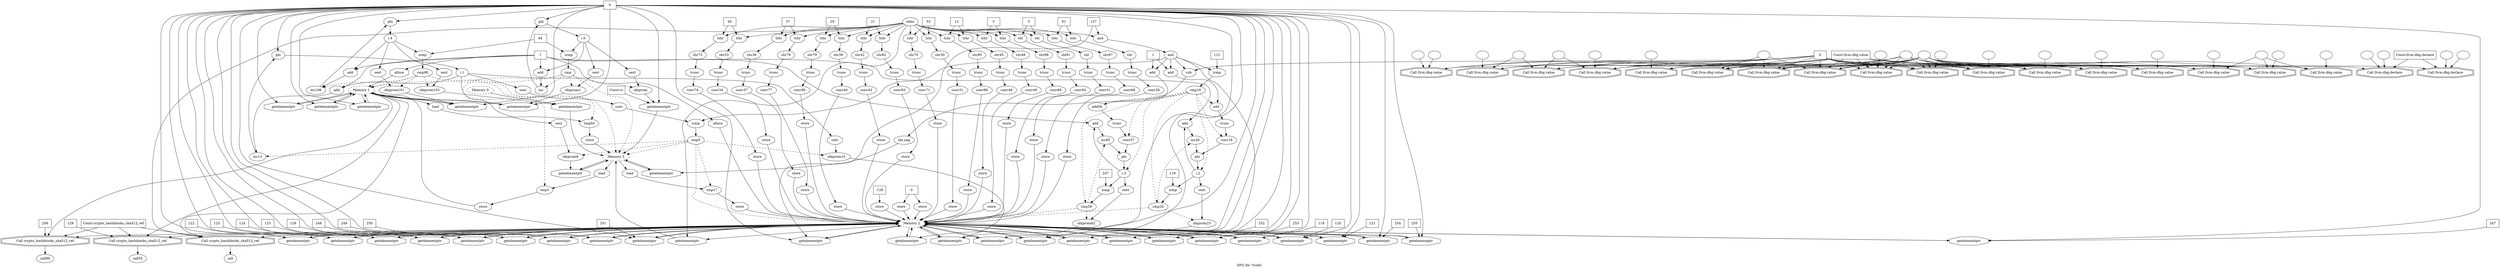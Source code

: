 digraph "DFG for 'Grafo'  "{
label="DFG for 'Grafo' ";
node_0[shape=ellipse,style=dashed,label="Memory 1"]
node_46[shape=octagon,style=solid,label="getelementptr"]
"node_0"->"node_46"
node_50[shape=octagon,style=solid,label="getelementptr"]
"node_0"->"node_50"
node_52[shape=doubleoctagon,style=solid,label="Call crypto_hashblocks_sha512_ref"]
"node_0"->"node_52"
node_186[shape=octagon,style=solid,label="getelementptr"]
"node_0"->"node_186"
node_189[shape=doubleoctagon,style=solid,label="Call crypto_hashblocks_sha512_ref"]
"node_0"->"node_189"
node_273[shape=octagon,style=solid,label="getelementptr"]
"node_0"->"node_273"
node_276[shape=doubleoctagon,style=solid,label="Call crypto_hashblocks_sha512_ref"]
"node_0"->"node_276"
node_287[shape=octagon,style=solid,label="getelementptr"]
"node_0"->"node_287"
node_289[shape=octagon,style=solid,label="load"]
"node_0"->"node_289"
node_1[shape=octagon,style=solid,label="alloca"]
"node_1"->"node_0"
node_105[shape=ellipse,style=solid,label="cmp20"]
node_3[shape=ellipse,style=dashed,label="Memory 2"]
"node_105"->"node_3" [style=dashed]
node_103[shape=ellipse,style=solid,label="inc26"]
"node_105"->"node_103" [style=dashed]
node_108[shape=ellipse,style=solid,label="idxprom23"]
"node_105"->"node_108" [style=dashed]
node_106[shape=octagon,style=solid,label="icmp"]
"node_106"->"node_105"
node_94[shape=ellipse,style=solid,label="add"]
node_98[shape=octagon,style=solid,label="trunc"]
"node_94"->"node_98"
node_95[shape=octagon,style=solid,label="add"]
"node_95"->"node_94"
node_96[shape=box,style=solid,label="1"]
"node_96"->"node_95"
node_192[shape=octagon,style=solid,label="add"]
"node_96"->"node_192"
node_4[shape=octagon,style=solid,label="alloca"]
"node_4"->"node_3"
node_5[shape=doubleoctagon,style=solid,label="Call llvm.dbg.value"]
node_6[shape=ellipse,style=solid,label=""]
"node_6"->"node_5"
node_7[shape=box,style=solid,label="0"]
"node_7"->"node_5"
node_11[shape=doubleoctagon,style=solid,label="Call llvm.dbg.value"]
"node_7"->"node_11"
node_14[shape=doubleoctagon,style=solid,label="Call llvm.dbg.value"]
"node_7"->"node_14"
node_24[shape=doubleoctagon,style=solid,label="Call llvm.dbg.value"]
"node_7"->"node_24"
node_26[shape=doubleoctagon,style=solid,label="Call llvm.dbg.value"]
"node_7"->"node_26"
node_48[shape=doubleoctagon,style=solid,label="Call llvm.dbg.value"]
"node_7"->"node_48"
node_56[shape=doubleoctagon,style=solid,label="Call llvm.dbg.value"]
"node_7"->"node_56"
node_61[shape=doubleoctagon,style=solid,label="Call llvm.dbg.value"]
"node_7"->"node_61"
node_64[shape=octagon,style=solid,label="sub"]
"node_7"->"node_64"
node_66[shape=doubleoctagon,style=solid,label="Call llvm.dbg.value"]
"node_7"->"node_66"
node_68[shape=doubleoctagon,style=solid,label="Call llvm.dbg.value"]
"node_7"->"node_68"
node_86[shape=doubleoctagon,style=solid,label="Call llvm.dbg.value"]
"node_7"->"node_86"
node_195[shape=doubleoctagon,style=solid,label="Call llvm.dbg.value"]
"node_7"->"node_195"
node_99[shape=doubleoctagon,style=solid,label="Call llvm.dbg.value"]
"node_7"->"node_99"
node_113[shape=doubleoctagon,style=solid,label="Call llvm.dbg.value"]
"node_7"->"node_113"
node_208[shape=doubleoctagon,style=solid,label="Call llvm.dbg.value"]
"node_7"->"node_208"
node_278[shape=doubleoctagon,style=solid,label="Call llvm.dbg.value"]
"node_7"->"node_278"
node_295[shape=doubleoctagon,style=solid,label="Call llvm.dbg.value"]
"node_7"->"node_295"
node_8[shape=ellipse,style=solid,label=""]
"node_8"->"node_5"
node_9[shape=ellipse,style=solid,label=""]
"node_9"->"node_5"
"node_9"->"node_11"
"node_9"->"node_14"
node_17[shape=doubleoctagon,style=solid,label="Call llvm.dbg.declare"]
"node_9"->"node_17"
node_21[shape=doubleoctagon,style=solid,label="Call llvm.dbg.declare"]
"node_9"->"node_21"
"node_9"->"node_24"
"node_9"->"node_26"
"node_9"->"node_48"
"node_9"->"node_56"
"node_9"->"node_61"
"node_9"->"node_66"
"node_9"->"node_68"
"node_9"->"node_86"
"node_9"->"node_195"
"node_9"->"node_99"
"node_9"->"node_113"
"node_9"->"node_208"
"node_9"->"node_278"
"node_9"->"node_295"
node_10[shape=box,style=solid,label="Const:llvm.dbg.value"]
"node_10"->"node_5"
"node_10"->"node_11"
"node_10"->"node_14"
"node_10"->"node_24"
"node_10"->"node_26"
"node_10"->"node_48"
"node_10"->"node_56"
"node_10"->"node_61"
"node_10"->"node_66"
"node_10"->"node_68"
"node_10"->"node_86"
"node_10"->"node_195"
"node_10"->"node_99"
"node_10"->"node_113"
"node_10"->"node_208"
"node_10"->"node_278"
"node_10"->"node_295"
node_12[shape=ellipse,style=solid,label=""]
"node_12"->"node_11"
node_13[shape=ellipse,style=solid,label=""]
"node_13"->"node_11"
"node_13"->"node_56"
"node_13"->"node_66"
node_15[shape=ellipse,style=solid,label=""]
"node_15"->"node_14"
"node_15"->"node_24"
node_16[shape=ellipse,style=solid,label=""]
"node_16"->"node_14"
"node_16"->"node_61"
node_18[shape=ellipse,style=solid,label=""]
"node_18"->"node_17"
node_19[shape=ellipse,style=solid,label=""]
"node_19"->"node_17"
node_20[shape=box,style=solid,label="Const:llvm.dbg.declare"]
"node_20"->"node_17"
"node_20"->"node_21"
node_22[shape=ellipse,style=solid,label=""]
"node_22"->"node_21"
node_23[shape=ellipse,style=solid,label=""]
"node_23"->"node_21"
node_25[shape=ellipse,style=solid,label=""]
"node_25"->"node_24"
node_27[shape=ellipse,style=solid,label=""]
"node_27"->"node_26"
"node_27"->"node_68"
"node_27"->"node_278"
node_28[shape=ellipse,style=solid,label=""]
"node_28"->"node_26"
"node_28"->"node_48"
"node_28"->"node_68"
"node_28"->"node_86"
"node_28"->"node_195"
"node_28"->"node_99"
"node_28"->"node_113"
"node_28"->"node_208"
"node_28"->"node_278"
"node_28"->"node_295"
node_29[shape=ellipse,style=solid,label="i.0"]
node_33[shape=octagon,style=solid,label="add"]
"node_29"->"node_33"
node_35[shape=octagon,style=solid,label="icmp"]
"node_29"->"node_35"
node_38[shape=octagon,style=solid,label="sext"]
"node_29"->"node_38"
node_45[shape=octagon,style=solid,label="sext"]
"node_29"->"node_45"
node_30[shape=octagon,style=solid,label="phi"]
"node_30"->"node_29"
node_31[shape=box,style=solid,label="0"]
"node_31"->"node_30"
node_40[shape=octagon,style=solid,label="getelementptr"]
"node_31"->"node_40"
"node_31"->"node_46"
"node_31"->"node_50"
node_70[shape=octagon,style=solid,label="phi"]
"node_31"->"node_70"
node_84[shape=octagon,style=solid,label="getelementptr"]
"node_31"->"node_84"
node_88[shape=octagon,style=solid,label="getelementptr"]
"node_31"->"node_88"
node_110[shape=octagon,style=solid,label="getelementptr"]
"node_31"->"node_110"
node_120[shape=octagon,style=solid,label="getelementptr"]
"node_31"->"node_120"
node_128[shape=octagon,style=solid,label="getelementptr"]
"node_31"->"node_128"
node_136[shape=octagon,style=solid,label="getelementptr"]
"node_31"->"node_136"
node_144[shape=octagon,style=solid,label="getelementptr"]
"node_31"->"node_144"
node_152[shape=octagon,style=solid,label="getelementptr"]
"node_31"->"node_152"
node_160[shape=octagon,style=solid,label="getelementptr"]
"node_31"->"node_160"
node_168[shape=octagon,style=solid,label="getelementptr"]
"node_31"->"node_168"
node_176[shape=octagon,style=solid,label="getelementptr"]
"node_31"->"node_176"
node_184[shape=octagon,style=solid,label="getelementptr"]
"node_31"->"node_184"
"node_31"->"node_186"
node_187[shape=octagon,style=solid,label="getelementptr"]
"node_31"->"node_187"
node_206[shape=octagon,style=solid,label="getelementptr"]
"node_31"->"node_206"
node_214[shape=octagon,style=solid,label="getelementptr"]
"node_31"->"node_214"
node_221[shape=octagon,style=solid,label="getelementptr"]
"node_31"->"node_221"
node_228[shape=octagon,style=solid,label="getelementptr"]
"node_31"->"node_228"
node_235[shape=octagon,style=solid,label="getelementptr"]
"node_31"->"node_235"
node_242[shape=octagon,style=solid,label="getelementptr"]
"node_31"->"node_242"
node_249[shape=octagon,style=solid,label="getelementptr"]
"node_31"->"node_249"
node_256[shape=octagon,style=solid,label="getelementptr"]
"node_31"->"node_256"
node_263[shape=octagon,style=solid,label="getelementptr"]
"node_31"->"node_263"
node_270[shape=octagon,style=solid,label="getelementptr"]
"node_31"->"node_270"
"node_31"->"node_273"
node_274[shape=octagon,style=solid,label="getelementptr"]
"node_31"->"node_274"
node_280[shape=octagon,style=solid,label="phi"]
"node_31"->"node_280"
"node_31"->"node_287"
node_32[shape=ellipse,style=solid,label="inc"]
"node_32"->"node_30"
"node_33"->"node_32"
node_34[shape=ellipse,style=solid,label="cmp"]
"node_34"->"node_0" [style=dashed]
"node_34"->"node_32" [style=dashed]
node_37[shape=ellipse,style=solid,label="idxprom"]
"node_34"->"node_37" [style=dashed]
node_39[shape=ellipse,style=dashed,label="Memory 3"]
"node_34"->"node_39" [style=dashed]
node_42[shape=ellipse,style=solid,label="tmp3"]
"node_34"->"node_42" [style=dashed]
node_44[shape=ellipse,style=solid,label="idxprom1"]
"node_34"->"node_44" [style=dashed]
"node_35"->"node_34"
node_36[shape=box,style=solid,label="64"]
"node_36"->"node_35"
node_284[shape=octagon,style=solid,label="icmp"]
"node_36"->"node_284"
"node_37"->"node_40"
"node_38"->"node_37"
node_43[shape=octagon,style=solid,label="load"]
"node_39"->"node_43"
node_65[shape=octagon,style=solid,label="getelementptr"]
"node_39"->"node_65"
node_79[shape=octagon,style=solid,label="getelementptr"]
"node_39"->"node_79"
node_81[shape=octagon,style=solid,label="load"]
"node_39"->"node_81"
"node_40"->"node_39"
node_41[shape=box,style=solid,label="Const:iv"]
"node_41"->"node_40"
node_47[shape=octagon,style=solid,label="store"]
"node_42"->"node_47"
"node_43"->"node_42"
"node_44"->"node_46"
"node_45"->"node_44"
"node_3"->"node_52"
node_55[shape=octagon,style=solid,label="getelementptr"]
"node_3"->"node_55"
"node_3"->"node_84"
"node_3"->"node_88"
"node_3"->"node_110"
"node_3"->"node_120"
"node_3"->"node_128"
"node_3"->"node_136"
"node_3"->"node_144"
"node_3"->"node_152"
"node_3"->"node_160"
"node_3"->"node_168"
"node_3"->"node_176"
"node_3"->"node_184"
"node_3"->"node_187"
"node_3"->"node_189"
"node_3"->"node_206"
"node_3"->"node_214"
"node_3"->"node_221"
"node_3"->"node_228"
"node_3"->"node_235"
"node_3"->"node_242"
"node_3"->"node_249"
"node_3"->"node_256"
"node_3"->"node_263"
"node_3"->"node_270"
"node_3"->"node_274"
"node_3"->"node_276"
node_2[shape=box,style=solid,label="1"]
"node_2"->"node_1"
"node_2"->"node_4"
"node_2"->"node_33"
node_72[shape=octagon,style=solid,label="add"]
"node_2"->"node_72"
node_104[shape=octagon,style=solid,label="add"]
"node_2"->"node_104"
node_200[shape=octagon,style=solid,label="add"]
"node_2"->"node_200"
node_282[shape=octagon,style=solid,label="add"]
"node_2"->"node_282"
"node_46"->"node_0"
"node_47"->"node_0"
node_49[shape=ellipse,style=solid,label=""]
"node_49"->"node_48"
"node_50"->"node_0"
node_51[shape=ellipse,style=solid,label="call"]
"node_52"->"node_51"
node_53[shape=ellipse,style=solid,label="inlen"]
"node_53"->"node_52"
"node_53"->"node_55"
node_59[shape=octagon,style=solid,label="and"]
"node_53"->"node_59"
node_116[shape=octagon,style=solid,label="lshr"]
"node_53"->"node_116"
node_124[shape=octagon,style=solid,label="lshr"]
"node_53"->"node_124"
node_132[shape=octagon,style=solid,label="lshr"]
"node_53"->"node_132"
node_140[shape=octagon,style=solid,label="lshr"]
"node_53"->"node_140"
node_148[shape=octagon,style=solid,label="lshr"]
"node_53"->"node_148"
node_156[shape=octagon,style=solid,label="lshr"]
"node_53"->"node_156"
node_164[shape=octagon,style=solid,label="lshr"]
"node_53"->"node_164"
node_172[shape=octagon,style=solid,label="lshr"]
"node_53"->"node_172"
node_180[shape=octagon,style=solid,label="shl"]
"node_53"->"node_180"
node_211[shape=octagon,style=solid,label="lshr"]
"node_53"->"node_211"
node_218[shape=octagon,style=solid,label="lshr"]
"node_53"->"node_218"
node_225[shape=octagon,style=solid,label="lshr"]
"node_53"->"node_225"
node_232[shape=octagon,style=solid,label="lshr"]
"node_53"->"node_232"
node_239[shape=octagon,style=solid,label="lshr"]
"node_53"->"node_239"
node_246[shape=octagon,style=solid,label="lshr"]
"node_53"->"node_246"
node_253[shape=octagon,style=solid,label="lshr"]
"node_53"->"node_253"
node_260[shape=octagon,style=solid,label="lshr"]
"node_53"->"node_260"
node_267[shape=octagon,style=solid,label="shl"]
"node_53"->"node_267"
node_54[shape=box,style=solid,label="Const:crypto_hashblocks_sha512_ref"]
"node_54"->"node_52"
"node_54"->"node_189"
"node_54"->"node_276"
"node_55"->"node_39"
node_57[shape=ellipse,style=solid,label=""]
"node_57"->"node_56"
node_58[shape=ellipse,style=solid,label="and"]
"node_58"->"node_95"
"node_58"->"node_64"
node_76[shape=octagon,style=solid,label="icmp"]
"node_58"->"node_76"
"node_58"->"node_88"
node_92[shape=octagon,style=solid,label="icmp"]
"node_58"->"node_92"
"node_58"->"node_192"
"node_59"->"node_58"
node_60[shape=box,style=solid,label="127"]
"node_60"->"node_59"
"node_60"->"node_184"
node_62[shape=ellipse,style=solid,label=""]
"node_62"->"node_61"
node_63[shape=ellipse,style=solid,label="idx.neg"]
"node_63"->"node_65"
"node_64"->"node_63"
"node_65"->"node_39"
node_67[shape=ellipse,style=solid,label=""]
"node_67"->"node_66"
node_69[shape=ellipse,style=solid,label="i.1"]
"node_69"->"node_72"
node_74[shape=octagon,style=solid,label="sext"]
"node_69"->"node_74"
node_78[shape=octagon,style=solid,label="sext"]
"node_69"->"node_78"
node_83[shape=octagon,style=solid,label="sext"]
"node_69"->"node_83"
"node_70"->"node_69"
node_71[shape=ellipse,style=solid,label="inc13"]
"node_71"->"node_70"
"node_72"->"node_71"
node_73[shape=ellipse,style=solid,label="conv"]
"node_73"->"node_76"
"node_74"->"node_73"
node_75[shape=ellipse,style=solid,label="cmp5"]
"node_75"->"node_39" [style=dashed]
"node_75"->"node_3" [style=dashed]
"node_75"->"node_71" [style=dashed]
node_77[shape=ellipse,style=solid,label="idxprom8"]
"node_75"->"node_77" [style=dashed]
node_80[shape=ellipse,style=solid,label="tmp17"]
"node_75"->"node_80" [style=dashed]
node_82[shape=ellipse,style=solid,label="idxprom10"]
"node_75"->"node_82" [style=dashed]
"node_76"->"node_75"
"node_77"->"node_79"
"node_78"->"node_77"
"node_79"->"node_39"
node_85[shape=octagon,style=solid,label="store"]
"node_80"->"node_85"
"node_81"->"node_80"
"node_82"->"node_84"
"node_83"->"node_82"
"node_84"->"node_3"
"node_85"->"node_3"
node_87[shape=ellipse,style=solid,label=""]
"node_87"->"node_86"
"node_88"->"node_3"
node_89[shape=octagon,style=solid,label="store"]
"node_89"->"node_3"
node_90[shape=box,style=solid,label="-128"]
"node_90"->"node_89"
node_91[shape=ellipse,style=solid,label="cmp16"]
"node_91"->"node_105" [style=dashed]
"node_91"->"node_94" [style=dashed]
node_191[shape=ellipse,style=solid,label="add56"]
"node_91"->"node_191" [style=dashed]
node_193[shape=ellipse,style=solid,label="conv57"]
"node_91"->"node_193" [style=dashed]
node_97[shape=ellipse,style=solid,label="conv18"]
"node_91"->"node_97" [style=dashed]
node_101[shape=ellipse,style=solid,label="i.2"]
"node_91"->"node_101" [style=dashed]
node_201[shape=ellipse,style=solid,label="cmp59"]
"node_91"->"node_201" [style=dashed]
node_197[shape=ellipse,style=solid,label="i.3"]
"node_91"->"node_197" [style=dashed]
"node_92"->"node_91"
node_93[shape=box,style=solid,label="112"]
"node_93"->"node_92"
node_194[shape=octagon,style=solid,label="trunc"]
"node_191"->"node_194"
"node_192"->"node_191"
node_198[shape=octagon,style=solid,label="phi"]
"node_193"->"node_198"
"node_194"->"node_193"
node_102[shape=octagon,style=solid,label="phi"]
"node_97"->"node_102"
"node_98"->"node_97"
node_100[shape=ellipse,style=solid,label=""]
"node_100"->"node_99"
"node_101"->"node_106"
"node_101"->"node_104"
node_109[shape=octagon,style=solid,label="sext"]
"node_101"->"node_109"
"node_102"->"node_101"
"node_103"->"node_102"
"node_104"->"node_103"
node_199[shape=ellipse,style=solid,label="inc65"]
"node_199"->"node_198"
"node_200"->"node_199"
"node_201"->"node_3" [style=dashed]
"node_201"->"node_199" [style=dashed]
node_204[shape=ellipse,style=solid,label="idxprom62"]
"node_201"->"node_204" [style=dashed]
node_202[shape=octagon,style=solid,label="icmp"]
"node_202"->"node_201"
node_203[shape=box,style=solid,label="247"]
"node_203"->"node_202"
node_107[shape=box,style=solid,label="119"]
"node_107"->"node_106"
"node_108"->"node_110"
"node_109"->"node_108"
"node_110"->"node_3"
node_111[shape=octagon,style=solid,label="store"]
"node_111"->"node_3"
node_112[shape=box,style=solid,label="0"]
"node_112"->"node_111"
node_207[shape=octagon,style=solid,label="store"]
"node_112"->"node_207"
node_114[shape=ellipse,style=solid,label=""]
"node_114"->"node_113"
node_115[shape=ellipse,style=solid,label="shr"]
node_119[shape=octagon,style=solid,label="trunc"]
"node_115"->"node_119"
"node_116"->"node_115"
node_117[shape=box,style=solid,label="61"]
"node_117"->"node_116"
"node_117"->"node_211"
node_118[shape=ellipse,style=solid,label="conv28"]
node_122[shape=octagon,style=solid,label="store"]
"node_118"->"node_122"
"node_119"->"node_118"
"node_120"->"node_3"
node_121[shape=box,style=solid,label="119"]
"node_121"->"node_120"
"node_122"->"node_3"
node_123[shape=ellipse,style=solid,label="shr30"]
node_127[shape=octagon,style=solid,label="trunc"]
"node_123"->"node_127"
"node_124"->"node_123"
node_125[shape=box,style=solid,label="53"]
"node_125"->"node_124"
"node_125"->"node_218"
node_126[shape=ellipse,style=solid,label="conv31"]
node_130[shape=octagon,style=solid,label="store"]
"node_126"->"node_130"
"node_127"->"node_126"
"node_128"->"node_3"
node_129[shape=box,style=solid,label="120"]
"node_129"->"node_128"
"node_130"->"node_3"
node_131[shape=ellipse,style=solid,label="shr33"]
node_135[shape=octagon,style=solid,label="trunc"]
"node_131"->"node_135"
"node_132"->"node_131"
node_133[shape=box,style=solid,label="45"]
"node_133"->"node_132"
"node_133"->"node_225"
node_134[shape=ellipse,style=solid,label="conv34"]
node_138[shape=octagon,style=solid,label="store"]
"node_134"->"node_138"
"node_135"->"node_134"
"node_136"->"node_3"
node_137[shape=box,style=solid,label="121"]
"node_137"->"node_136"
"node_138"->"node_3"
node_139[shape=ellipse,style=solid,label="shr36"]
node_143[shape=octagon,style=solid,label="trunc"]
"node_139"->"node_143"
"node_140"->"node_139"
node_141[shape=box,style=solid,label="37"]
"node_141"->"node_140"
"node_141"->"node_232"
node_142[shape=ellipse,style=solid,label="conv37"]
node_146[shape=octagon,style=solid,label="store"]
"node_142"->"node_146"
"node_143"->"node_142"
"node_144"->"node_3"
node_145[shape=box,style=solid,label="122"]
"node_145"->"node_144"
"node_146"->"node_3"
node_147[shape=ellipse,style=solid,label="shr39"]
node_151[shape=octagon,style=solid,label="trunc"]
"node_147"->"node_151"
"node_148"->"node_147"
node_149[shape=box,style=solid,label="29"]
"node_149"->"node_148"
"node_149"->"node_239"
node_150[shape=ellipse,style=solid,label="conv40"]
node_154[shape=octagon,style=solid,label="store"]
"node_150"->"node_154"
"node_151"->"node_150"
"node_152"->"node_3"
node_153[shape=box,style=solid,label="123"]
"node_153"->"node_152"
"node_154"->"node_3"
node_155[shape=ellipse,style=solid,label="shr42"]
node_159[shape=octagon,style=solid,label="trunc"]
"node_155"->"node_159"
"node_156"->"node_155"
node_157[shape=box,style=solid,label="21"]
"node_157"->"node_156"
"node_157"->"node_246"
node_158[shape=ellipse,style=solid,label="conv43"]
node_162[shape=octagon,style=solid,label="store"]
"node_158"->"node_162"
"node_159"->"node_158"
"node_160"->"node_3"
node_161[shape=box,style=solid,label="124"]
"node_161"->"node_160"
"node_162"->"node_3"
node_163[shape=ellipse,style=solid,label="shr45"]
node_167[shape=octagon,style=solid,label="trunc"]
"node_163"->"node_167"
"node_164"->"node_163"
node_165[shape=box,style=solid,label="13"]
"node_165"->"node_164"
"node_165"->"node_253"
node_166[shape=ellipse,style=solid,label="conv46"]
node_170[shape=octagon,style=solid,label="store"]
"node_166"->"node_170"
"node_167"->"node_166"
"node_168"->"node_3"
node_169[shape=box,style=solid,label="125"]
"node_169"->"node_168"
"node_170"->"node_3"
node_171[shape=ellipse,style=solid,label="shr48"]
node_175[shape=octagon,style=solid,label="trunc"]
"node_171"->"node_175"
"node_172"->"node_171"
node_173[shape=box,style=solid,label="5"]
"node_173"->"node_172"
"node_173"->"node_260"
node_174[shape=ellipse,style=solid,label="conv49"]
node_178[shape=octagon,style=solid,label="store"]
"node_174"->"node_178"
"node_175"->"node_174"
"node_176"->"node_3"
node_177[shape=box,style=solid,label="126"]
"node_177"->"node_176"
"node_178"->"node_3"
node_179[shape=ellipse,style=solid,label="shl"]
node_183[shape=octagon,style=solid,label="trunc"]
"node_179"->"node_183"
"node_180"->"node_179"
node_181[shape=box,style=solid,label="3"]
"node_181"->"node_180"
"node_181"->"node_267"
node_182[shape=ellipse,style=solid,label="conv51"]
node_185[shape=octagon,style=solid,label="store"]
"node_182"->"node_185"
"node_183"->"node_182"
"node_184"->"node_3"
"node_185"->"node_3"
"node_186"->"node_0"
"node_187"->"node_3"
node_188[shape=ellipse,style=solid,label="call55"]
"node_189"->"node_188"
node_190[shape=box,style=solid,label="128"]
"node_190"->"node_189"
node_196[shape=ellipse,style=solid,label=""]
"node_196"->"node_195"
"node_197"->"node_200"
"node_197"->"node_202"
node_205[shape=octagon,style=solid,label="sext"]
"node_197"->"node_205"
"node_198"->"node_197"
"node_204"->"node_206"
"node_205"->"node_204"
"node_206"->"node_3"
"node_207"->"node_3"
node_209[shape=ellipse,style=solid,label=""]
"node_209"->"node_208"
node_210[shape=ellipse,style=solid,label="shr67"]
node_213[shape=octagon,style=solid,label="trunc"]
"node_210"->"node_213"
"node_211"->"node_210"
node_212[shape=ellipse,style=solid,label="conv68"]
node_216[shape=octagon,style=solid,label="store"]
"node_212"->"node_216"
"node_213"->"node_212"
"node_214"->"node_3"
node_215[shape=box,style=solid,label="247"]
"node_215"->"node_214"
"node_216"->"node_3"
node_217[shape=ellipse,style=solid,label="shr70"]
node_220[shape=octagon,style=solid,label="trunc"]
"node_217"->"node_220"
"node_218"->"node_217"
node_219[shape=ellipse,style=solid,label="conv71"]
node_223[shape=octagon,style=solid,label="store"]
"node_219"->"node_223"
"node_220"->"node_219"
"node_221"->"node_3"
node_222[shape=box,style=solid,label="248"]
"node_222"->"node_221"
"node_223"->"node_3"
node_224[shape=ellipse,style=solid,label="shr73"]
node_227[shape=octagon,style=solid,label="trunc"]
"node_224"->"node_227"
"node_225"->"node_224"
node_226[shape=ellipse,style=solid,label="conv74"]
node_230[shape=octagon,style=solid,label="store"]
"node_226"->"node_230"
"node_227"->"node_226"
"node_228"->"node_3"
node_229[shape=box,style=solid,label="249"]
"node_229"->"node_228"
"node_230"->"node_3"
node_231[shape=ellipse,style=solid,label="shr76"]
node_234[shape=octagon,style=solid,label="trunc"]
"node_231"->"node_234"
"node_232"->"node_231"
node_233[shape=ellipse,style=solid,label="conv77"]
node_237[shape=octagon,style=solid,label="store"]
"node_233"->"node_237"
"node_234"->"node_233"
"node_235"->"node_3"
node_236[shape=box,style=solid,label="250"]
"node_236"->"node_235"
"node_237"->"node_3"
node_238[shape=ellipse,style=solid,label="shr79"]
node_241[shape=octagon,style=solid,label="trunc"]
"node_238"->"node_241"
"node_239"->"node_238"
node_240[shape=ellipse,style=solid,label="conv80"]
node_244[shape=octagon,style=solid,label="store"]
"node_240"->"node_244"
"node_241"->"node_240"
"node_242"->"node_3"
node_243[shape=box,style=solid,label="251"]
"node_243"->"node_242"
"node_244"->"node_3"
node_245[shape=ellipse,style=solid,label="shr82"]
node_248[shape=octagon,style=solid,label="trunc"]
"node_245"->"node_248"
"node_246"->"node_245"
node_247[shape=ellipse,style=solid,label="conv83"]
node_251[shape=octagon,style=solid,label="store"]
"node_247"->"node_251"
"node_248"->"node_247"
"node_249"->"node_3"
node_250[shape=box,style=solid,label="252"]
"node_250"->"node_249"
"node_251"->"node_3"
node_252[shape=ellipse,style=solid,label="shr85"]
node_255[shape=octagon,style=solid,label="trunc"]
"node_252"->"node_255"
"node_253"->"node_252"
node_254[shape=ellipse,style=solid,label="conv86"]
node_258[shape=octagon,style=solid,label="store"]
"node_254"->"node_258"
"node_255"->"node_254"
"node_256"->"node_3"
node_257[shape=box,style=solid,label="253"]
"node_257"->"node_256"
"node_258"->"node_3"
node_259[shape=ellipse,style=solid,label="shr88"]
node_262[shape=octagon,style=solid,label="trunc"]
"node_259"->"node_262"
"node_260"->"node_259"
node_261[shape=ellipse,style=solid,label="conv89"]
node_265[shape=octagon,style=solid,label="store"]
"node_261"->"node_265"
"node_262"->"node_261"
"node_263"->"node_3"
node_264[shape=box,style=solid,label="254"]
"node_264"->"node_263"
"node_265"->"node_3"
node_266[shape=ellipse,style=solid,label="shl91"]
node_269[shape=octagon,style=solid,label="trunc"]
"node_266"->"node_269"
"node_267"->"node_266"
node_268[shape=ellipse,style=solid,label="conv92"]
node_272[shape=octagon,style=solid,label="store"]
"node_268"->"node_272"
"node_269"->"node_268"
"node_270"->"node_3"
node_271[shape=box,style=solid,label="255"]
"node_271"->"node_270"
"node_272"->"node_3"
"node_273"->"node_0"
"node_274"->"node_3"
node_275[shape=ellipse,style=solid,label="call96"]
"node_276"->"node_275"
node_277[shape=box,style=solid,label="256"]
"node_277"->"node_276"
node_279[shape=ellipse,style=solid,label="i.4"]
"node_279"->"node_282"
"node_279"->"node_284"
node_286[shape=octagon,style=solid,label="sext"]
"node_279"->"node_286"
node_291[shape=octagon,style=solid,label="sext"]
"node_279"->"node_291"
"node_280"->"node_279"
node_281[shape=ellipse,style=solid,label="inc106"]
"node_281"->"node_280"
"node_282"->"node_281"
node_283[shape=ellipse,style=solid,label="cmp98"]
"node_283"->"node_0" [style=dashed]
"node_283"->"node_39" [style=dashed]
"node_283"->"node_281" [style=dashed]
node_285[shape=ellipse,style=solid,label="idxprom101"]
"node_283"->"node_285" [style=dashed]
node_288[shape=ellipse,style=solid,label="tmp50"]
"node_283"->"node_288" [style=dashed]
node_290[shape=ellipse,style=solid,label="idxprom103"]
"node_283"->"node_290" [style=dashed]
"node_284"->"node_283"
"node_285"->"node_287"
"node_286"->"node_285"
"node_287"->"node_0"
node_294[shape=octagon,style=solid,label="store"]
"node_288"->"node_294"
"node_289"->"node_288"
node_292[shape=octagon,style=solid,label="getelementptr"]
"node_290"->"node_292"
"node_291"->"node_290"
"node_292"->"node_39"
node_293[shape=ellipse,style=dashed,label="Memory 0"]
"node_293"->"node_292"
"node_294"->"node_39"
node_296[shape=ellipse,style=solid,label=""]
"node_296"->"node_295"
}

